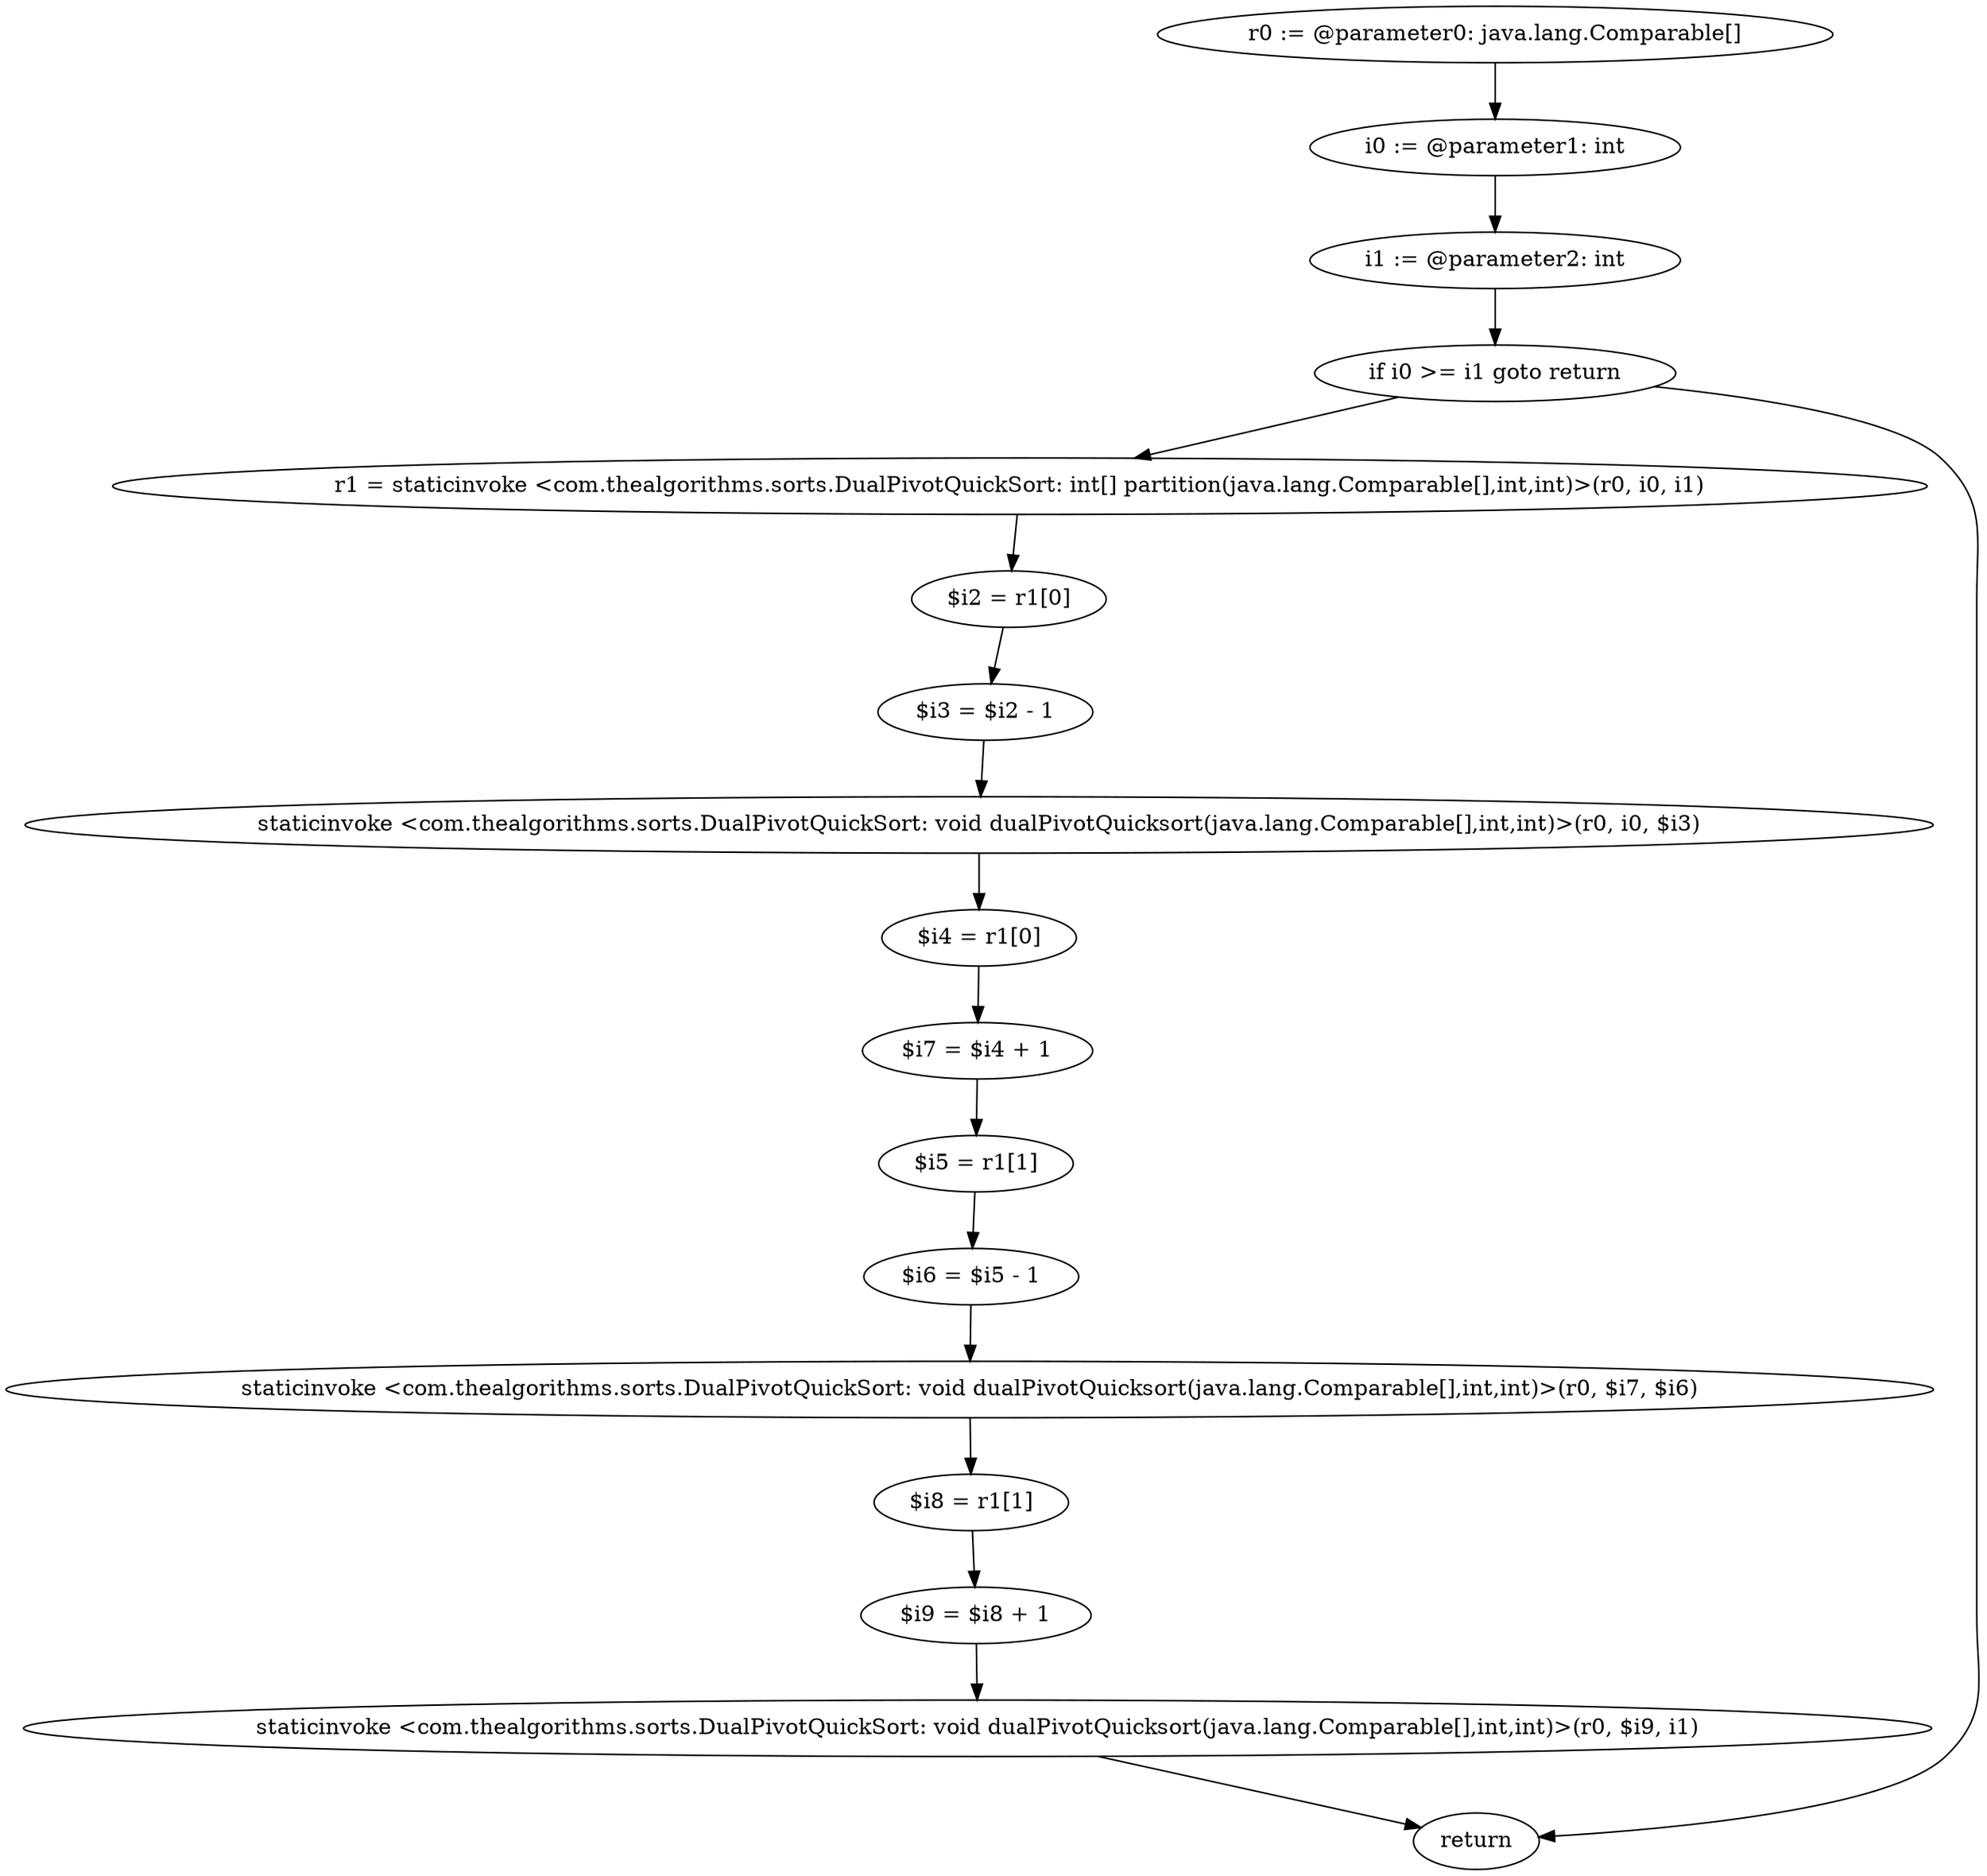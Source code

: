 digraph "unitGraph" {
    "r0 := @parameter0: java.lang.Comparable[]"
    "i0 := @parameter1: int"
    "i1 := @parameter2: int"
    "if i0 >= i1 goto return"
    "r1 = staticinvoke <com.thealgorithms.sorts.DualPivotQuickSort: int[] partition(java.lang.Comparable[],int,int)>(r0, i0, i1)"
    "$i2 = r1[0]"
    "$i3 = $i2 - 1"
    "staticinvoke <com.thealgorithms.sorts.DualPivotQuickSort: void dualPivotQuicksort(java.lang.Comparable[],int,int)>(r0, i0, $i3)"
    "$i4 = r1[0]"
    "$i7 = $i4 + 1"
    "$i5 = r1[1]"
    "$i6 = $i5 - 1"
    "staticinvoke <com.thealgorithms.sorts.DualPivotQuickSort: void dualPivotQuicksort(java.lang.Comparable[],int,int)>(r0, $i7, $i6)"
    "$i8 = r1[1]"
    "$i9 = $i8 + 1"
    "staticinvoke <com.thealgorithms.sorts.DualPivotQuickSort: void dualPivotQuicksort(java.lang.Comparable[],int,int)>(r0, $i9, i1)"
    "return"
    "r0 := @parameter0: java.lang.Comparable[]"->"i0 := @parameter1: int";
    "i0 := @parameter1: int"->"i1 := @parameter2: int";
    "i1 := @parameter2: int"->"if i0 >= i1 goto return";
    "if i0 >= i1 goto return"->"r1 = staticinvoke <com.thealgorithms.sorts.DualPivotQuickSort: int[] partition(java.lang.Comparable[],int,int)>(r0, i0, i1)";
    "if i0 >= i1 goto return"->"return";
    "r1 = staticinvoke <com.thealgorithms.sorts.DualPivotQuickSort: int[] partition(java.lang.Comparable[],int,int)>(r0, i0, i1)"->"$i2 = r1[0]";
    "$i2 = r1[0]"->"$i3 = $i2 - 1";
    "$i3 = $i2 - 1"->"staticinvoke <com.thealgorithms.sorts.DualPivotQuickSort: void dualPivotQuicksort(java.lang.Comparable[],int,int)>(r0, i0, $i3)";
    "staticinvoke <com.thealgorithms.sorts.DualPivotQuickSort: void dualPivotQuicksort(java.lang.Comparable[],int,int)>(r0, i0, $i3)"->"$i4 = r1[0]";
    "$i4 = r1[0]"->"$i7 = $i4 + 1";
    "$i7 = $i4 + 1"->"$i5 = r1[1]";
    "$i5 = r1[1]"->"$i6 = $i5 - 1";
    "$i6 = $i5 - 1"->"staticinvoke <com.thealgorithms.sorts.DualPivotQuickSort: void dualPivotQuicksort(java.lang.Comparable[],int,int)>(r0, $i7, $i6)";
    "staticinvoke <com.thealgorithms.sorts.DualPivotQuickSort: void dualPivotQuicksort(java.lang.Comparable[],int,int)>(r0, $i7, $i6)"->"$i8 = r1[1]";
    "$i8 = r1[1]"->"$i9 = $i8 + 1";
    "$i9 = $i8 + 1"->"staticinvoke <com.thealgorithms.sorts.DualPivotQuickSort: void dualPivotQuicksort(java.lang.Comparable[],int,int)>(r0, $i9, i1)";
    "staticinvoke <com.thealgorithms.sorts.DualPivotQuickSort: void dualPivotQuicksort(java.lang.Comparable[],int,int)>(r0, $i9, i1)"->"return";
}
